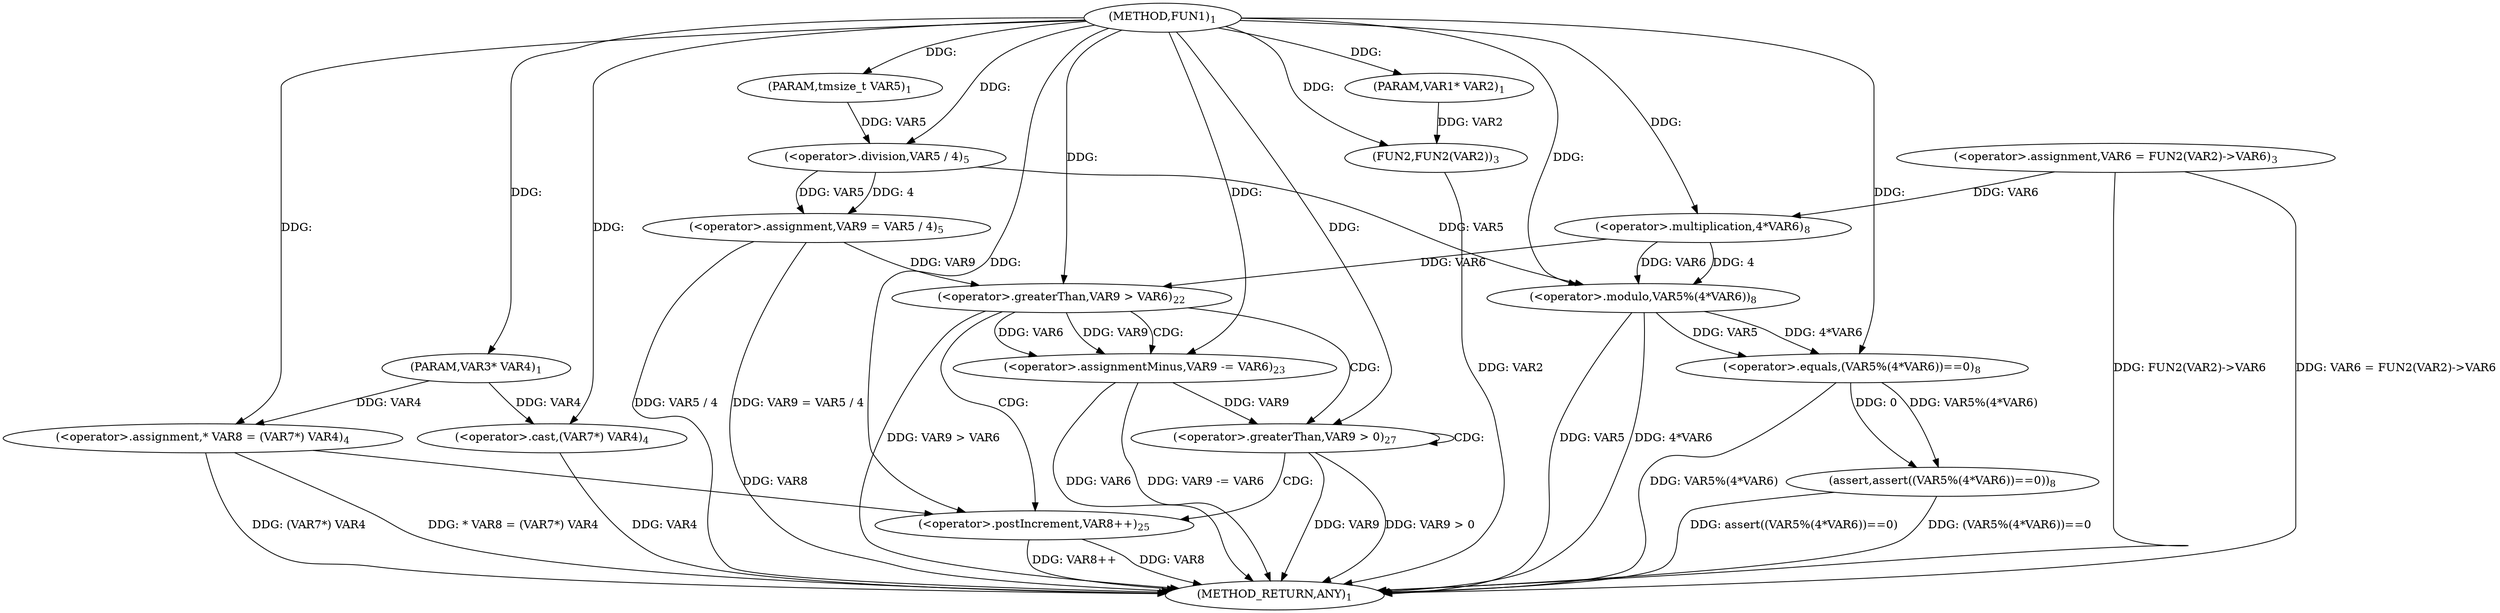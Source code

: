 digraph "FUN1" {  
"8" [label = <(METHOD,FUN1)<SUB>1</SUB>> ]
"55" [label = <(METHOD_RETURN,ANY)<SUB>1</SUB>> ]
"9" [label = <(PARAM,VAR1* VAR2)<SUB>1</SUB>> ]
"10" [label = <(PARAM,VAR3* VAR4)<SUB>1</SUB>> ]
"11" [label = <(PARAM,tmsize_t VAR5)<SUB>1</SUB>> ]
"14" [label = <(&lt;operator&gt;.assignment,VAR6 = FUN2(VAR2)-&gt;VAR6)<SUB>3</SUB>> ]
"21" [label = <(&lt;operator&gt;.assignment,* VAR8 = (VAR7*) VAR4)<SUB>4</SUB>> ]
"27" [label = <(&lt;operator&gt;.assignment,VAR9 = VAR5 / 4)<SUB>5</SUB>> ]
"32" [label = <(assert,assert((VAR5%(4*VAR6))==0))<SUB>8</SUB>> ]
"41" [label = <(&lt;operator&gt;.greaterThan,VAR9 &gt; VAR6)<SUB>22</SUB>> ]
"23" [label = <(&lt;operator&gt;.cast,(VAR7*) VAR4)<SUB>4</SUB>> ]
"29" [label = <(&lt;operator&gt;.division,VAR5 / 4)<SUB>5</SUB>> ]
"33" [label = <(&lt;operator&gt;.equals,(VAR5%(4*VAR6))==0)<SUB>8</SUB>> ]
"45" [label = <(&lt;operator&gt;.assignmentMinus,VAR9 -= VAR6)<SUB>23</SUB>> ]
"17" [label = <(FUN2,FUN2(VAR2))<SUB>3</SUB>> ]
"34" [label = <(&lt;operator&gt;.modulo,VAR5%(4*VAR6))<SUB>8</SUB>> ]
"52" [label = <(&lt;operator&gt;.greaterThan,VAR9 &gt; 0)<SUB>27</SUB>> ]
"36" [label = <(&lt;operator&gt;.multiplication,4*VAR6)<SUB>8</SUB>> ]
"50" [label = <(&lt;operator&gt;.postIncrement,VAR8++)<SUB>25</SUB>> ]
  "17" -> "55"  [ label = "DDG: VAR2"] 
  "14" -> "55"  [ label = "DDG: FUN2(VAR2)-&gt;VAR6"] 
  "14" -> "55"  [ label = "DDG: VAR6 = FUN2(VAR2)-&gt;VAR6"] 
  "23" -> "55"  [ label = "DDG: VAR4"] 
  "21" -> "55"  [ label = "DDG: (VAR7*) VAR4"] 
  "21" -> "55"  [ label = "DDG: * VAR8 = (VAR7*) VAR4"] 
  "27" -> "55"  [ label = "DDG: VAR5 / 4"] 
  "27" -> "55"  [ label = "DDG: VAR9 = VAR5 / 4"] 
  "34" -> "55"  [ label = "DDG: VAR5"] 
  "34" -> "55"  [ label = "DDG: 4*VAR6"] 
  "33" -> "55"  [ label = "DDG: VAR5%(4*VAR6)"] 
  "32" -> "55"  [ label = "DDG: (VAR5%(4*VAR6))==0"] 
  "32" -> "55"  [ label = "DDG: assert((VAR5%(4*VAR6))==0)"] 
  "41" -> "55"  [ label = "DDG: VAR9 &gt; VAR6"] 
  "45" -> "55"  [ label = "DDG: VAR6"] 
  "45" -> "55"  [ label = "DDG: VAR9 -= VAR6"] 
  "50" -> "55"  [ label = "DDG: VAR8"] 
  "50" -> "55"  [ label = "DDG: VAR8++"] 
  "52" -> "55"  [ label = "DDG: VAR9"] 
  "52" -> "55"  [ label = "DDG: VAR9 &gt; 0"] 
  "8" -> "9"  [ label = "DDG: "] 
  "8" -> "10"  [ label = "DDG: "] 
  "8" -> "11"  [ label = "DDG: "] 
  "10" -> "21"  [ label = "DDG: VAR4"] 
  "8" -> "21"  [ label = "DDG: "] 
  "29" -> "27"  [ label = "DDG: VAR5"] 
  "29" -> "27"  [ label = "DDG: 4"] 
  "33" -> "32"  [ label = "DDG: VAR5%(4*VAR6)"] 
  "33" -> "32"  [ label = "DDG: 0"] 
  "10" -> "23"  [ label = "DDG: VAR4"] 
  "8" -> "23"  [ label = "DDG: "] 
  "11" -> "29"  [ label = "DDG: VAR5"] 
  "8" -> "29"  [ label = "DDG: "] 
  "34" -> "33"  [ label = "DDG: VAR5"] 
  "34" -> "33"  [ label = "DDG: 4*VAR6"] 
  "8" -> "33"  [ label = "DDG: "] 
  "27" -> "41"  [ label = "DDG: VAR9"] 
  "8" -> "41"  [ label = "DDG: "] 
  "36" -> "41"  [ label = "DDG: VAR6"] 
  "41" -> "45"  [ label = "DDG: VAR6"] 
  "8" -> "45"  [ label = "DDG: "] 
  "9" -> "17"  [ label = "DDG: VAR2"] 
  "8" -> "17"  [ label = "DDG: "] 
  "29" -> "34"  [ label = "DDG: VAR5"] 
  "8" -> "34"  [ label = "DDG: "] 
  "36" -> "34"  [ label = "DDG: 4"] 
  "36" -> "34"  [ label = "DDG: VAR6"] 
  "41" -> "45"  [ label = "DDG: VAR9"] 
  "8" -> "36"  [ label = "DDG: "] 
  "14" -> "36"  [ label = "DDG: VAR6"] 
  "45" -> "52"  [ label = "DDG: VAR9"] 
  "8" -> "52"  [ label = "DDG: "] 
  "21" -> "50"  [ label = "DDG: VAR8"] 
  "8" -> "50"  [ label = "DDG: "] 
  "41" -> "50"  [ label = "CDG: "] 
  "41" -> "45"  [ label = "CDG: "] 
  "41" -> "52"  [ label = "CDG: "] 
  "52" -> "50"  [ label = "CDG: "] 
  "52" -> "52"  [ label = "CDG: "] 
}

